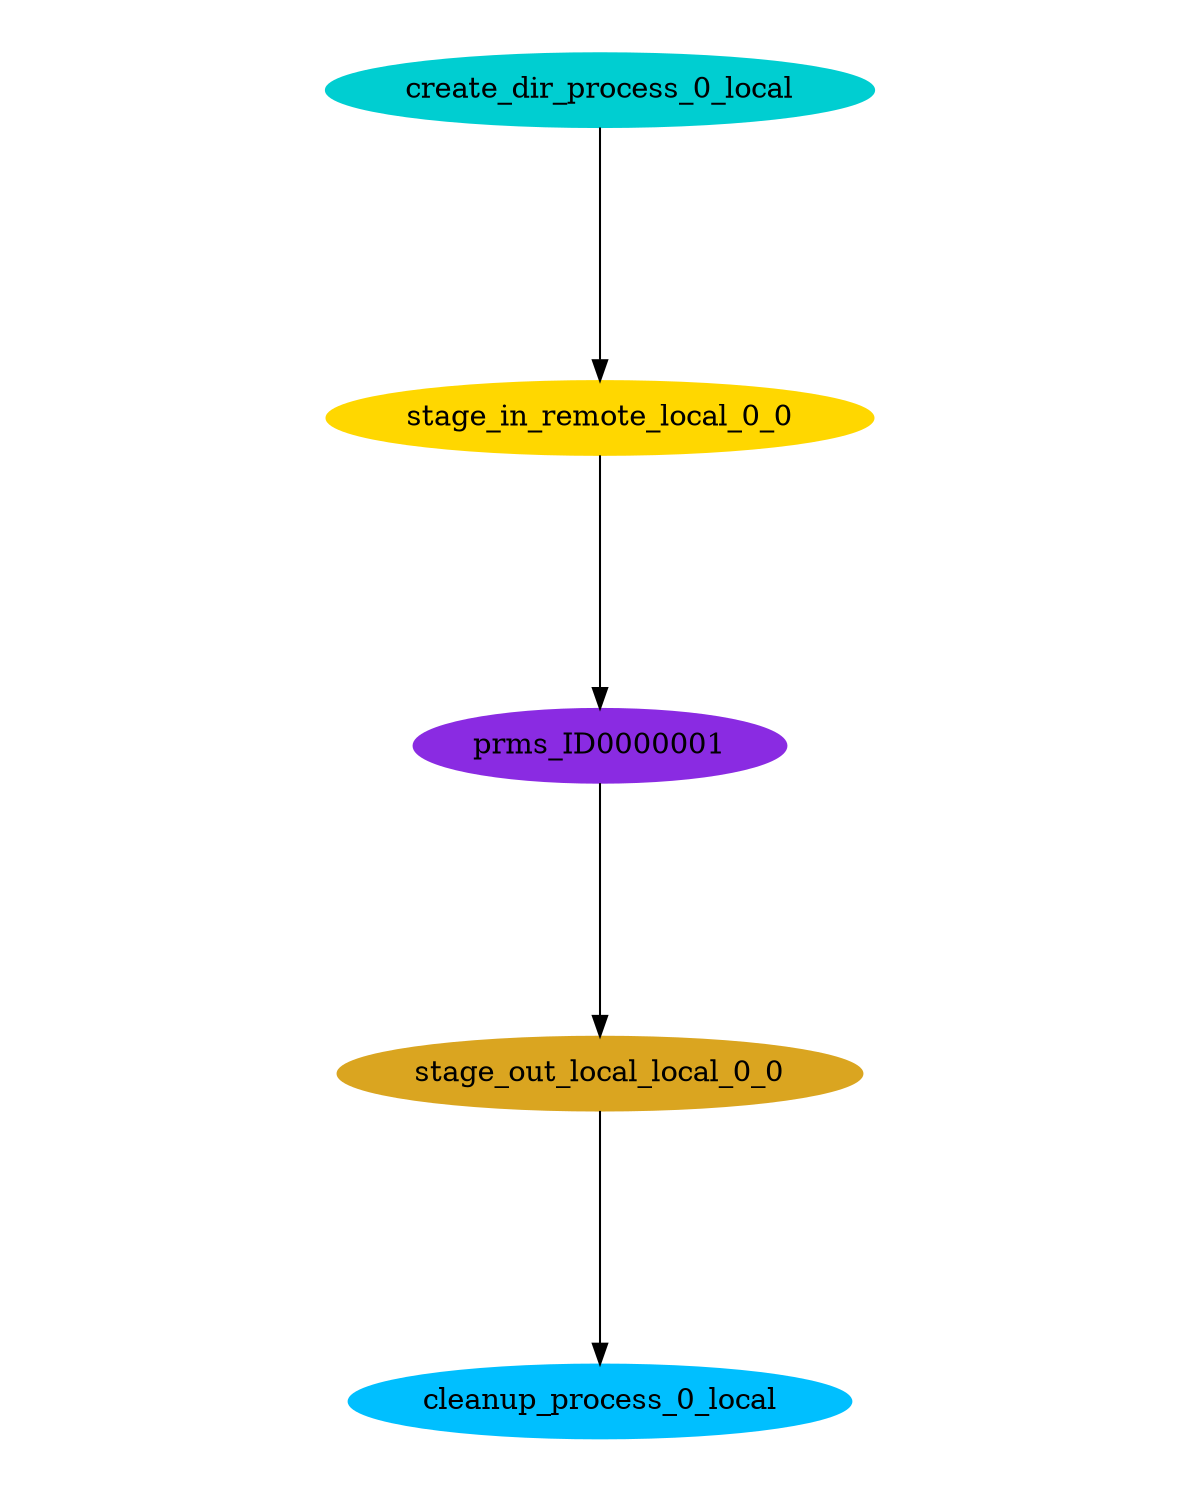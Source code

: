 digraph E {
size="8.0,10.0"
ratio=fill
node [shape=ellipse]
edge [arrowhead=normal, arrowsize=1.0]
	"cleanup_process_0_local" [color=deepskyblue,style=filled,label="cleanup_process_0_local"]
	"stage_in_remote_local_0_0" [color=gold,style=filled,label="stage_in_remote_local_0_0"]
	"stage_out_local_local_0_0" [color=goldenrod,style=filled,label="stage_out_local_local_0_0"]
	"prms_ID0000001" [color=blueviolet,style=filled,label="prms_ID0000001"]
	"create_dir_process_0_local" [color=darkturquoise,style=filled,label="create_dir_process_0_local"]

	"stage_in_remote_local_0_0" -> "prms_ID0000001"
	"stage_out_local_local_0_0" -> "cleanup_process_0_local"
	"prms_ID0000001" -> "stage_out_local_local_0_0"
	"create_dir_process_0_local" -> "stage_in_remote_local_0_0"
}
